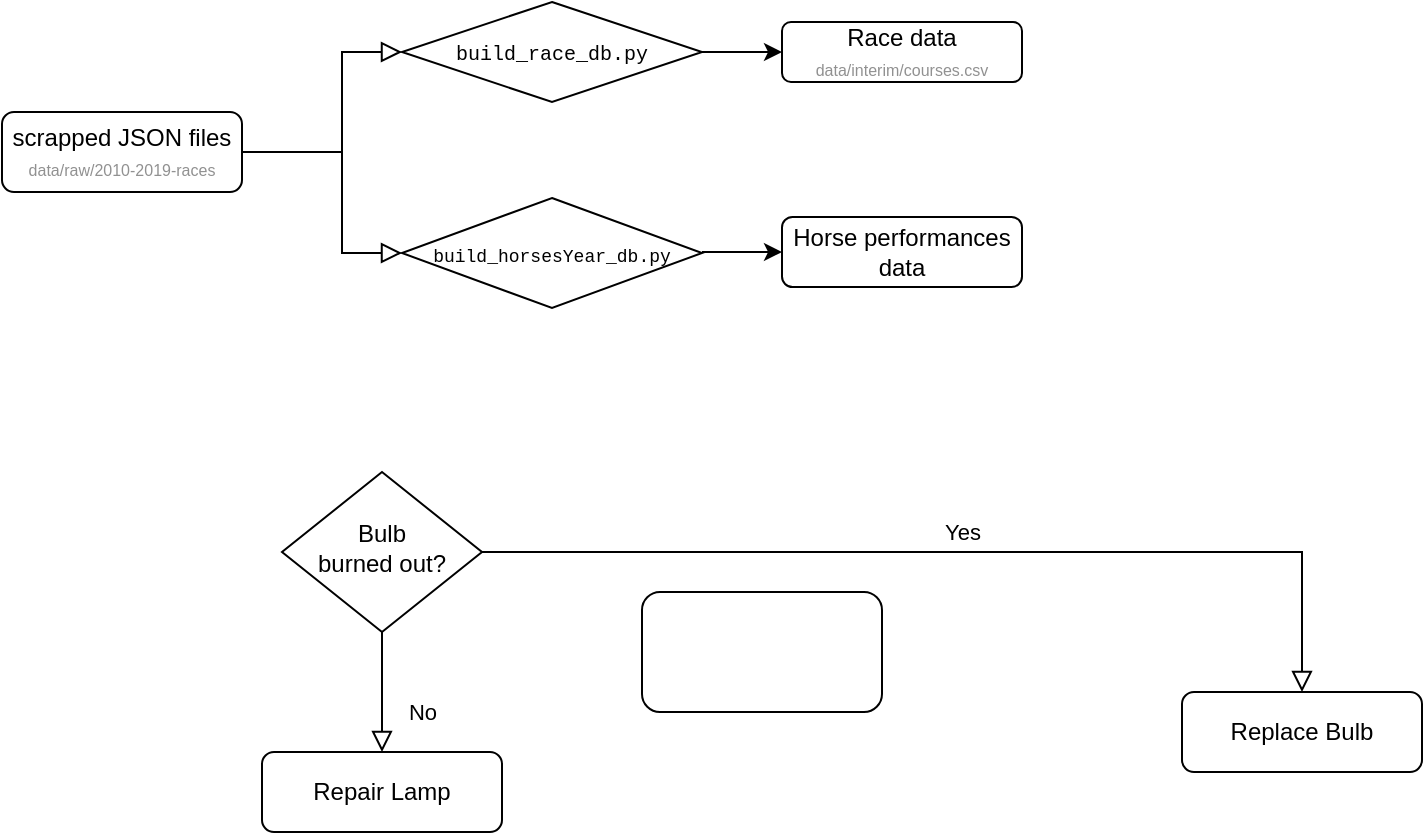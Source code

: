 <mxfile version="16.1.4" type="device"><diagram id="C5RBs43oDa-KdzZeNtuy" name="Page-1"><mxGraphModel dx="356" dy="747" grid="1" gridSize="10" guides="1" tooltips="1" connect="1" arrows="1" fold="1" page="1" pageScale="1" pageWidth="827" pageHeight="1169" math="0" shadow="0"><root><mxCell id="WIyWlLk6GJQsqaUBKTNV-0"/><mxCell id="WIyWlLk6GJQsqaUBKTNV-1" parent="WIyWlLk6GJQsqaUBKTNV-0"/><mxCell id="WIyWlLk6GJQsqaUBKTNV-2" value="" style="rounded=0;html=1;jettySize=auto;orthogonalLoop=1;fontSize=11;endArrow=block;endFill=0;endSize=8;strokeWidth=1;shadow=0;labelBackgroundColor=none;edgeStyle=orthogonalEdgeStyle;entryX=0;entryY=0.5;entryDx=0;entryDy=0;" parent="WIyWlLk6GJQsqaUBKTNV-1" source="WIyWlLk6GJQsqaUBKTNV-3" target="bjggAGLsgLPMt50CepYY-7" edge="1"><mxGeometry relative="1" as="geometry"><mxPoint x="240" y="80" as="targetPoint"/><Array as="points"><mxPoint x="200" y="130"/><mxPoint x="200" y="80"/></Array></mxGeometry></mxCell><mxCell id="WIyWlLk6GJQsqaUBKTNV-3" value="scrapped JSON files&lt;br&gt;&lt;span style=&quot;color: rgb(145 , 145 , 145) ; font-size: 8px&quot;&gt;data/raw/2010-2019-races&lt;/span&gt;" style="rounded=1;whiteSpace=wrap;html=1;fontSize=12;glass=0;strokeWidth=1;shadow=0;" parent="WIyWlLk6GJQsqaUBKTNV-1" vertex="1"><mxGeometry x="30" y="110" width="120" height="40" as="geometry"/></mxCell><mxCell id="WIyWlLk6GJQsqaUBKTNV-8" value="No" style="rounded=0;html=1;jettySize=auto;orthogonalLoop=1;fontSize=11;endArrow=block;endFill=0;endSize=8;strokeWidth=1;shadow=0;labelBackgroundColor=none;edgeStyle=orthogonalEdgeStyle;" parent="WIyWlLk6GJQsqaUBKTNV-1" source="WIyWlLk6GJQsqaUBKTNV-10" target="WIyWlLk6GJQsqaUBKTNV-11" edge="1"><mxGeometry x="0.333" y="20" relative="1" as="geometry"><mxPoint as="offset"/></mxGeometry></mxCell><mxCell id="WIyWlLk6GJQsqaUBKTNV-9" value="Yes" style="edgeStyle=orthogonalEdgeStyle;rounded=0;html=1;jettySize=auto;orthogonalLoop=1;fontSize=11;endArrow=block;endFill=0;endSize=8;strokeWidth=1;shadow=0;labelBackgroundColor=none;" parent="WIyWlLk6GJQsqaUBKTNV-1" source="WIyWlLk6GJQsqaUBKTNV-10" target="WIyWlLk6GJQsqaUBKTNV-12" edge="1"><mxGeometry y="10" relative="1" as="geometry"><mxPoint as="offset"/></mxGeometry></mxCell><mxCell id="WIyWlLk6GJQsqaUBKTNV-10" value="Bulb&lt;br&gt;burned out?" style="rhombus;whiteSpace=wrap;html=1;shadow=0;fontFamily=Helvetica;fontSize=12;align=center;strokeWidth=1;spacing=6;spacingTop=-4;" parent="WIyWlLk6GJQsqaUBKTNV-1" vertex="1"><mxGeometry x="170" y="290" width="100" height="80" as="geometry"/></mxCell><mxCell id="WIyWlLk6GJQsqaUBKTNV-11" value="Repair Lamp" style="rounded=1;whiteSpace=wrap;html=1;fontSize=12;glass=0;strokeWidth=1;shadow=0;" parent="WIyWlLk6GJQsqaUBKTNV-1" vertex="1"><mxGeometry x="160" y="430" width="120" height="40" as="geometry"/></mxCell><mxCell id="WIyWlLk6GJQsqaUBKTNV-12" value="Replace Bulb" style="rounded=1;whiteSpace=wrap;html=1;fontSize=12;glass=0;strokeWidth=1;shadow=0;" parent="WIyWlLk6GJQsqaUBKTNV-1" vertex="1"><mxGeometry x="620" y="400" width="120" height="40" as="geometry"/></mxCell><mxCell id="bjggAGLsgLPMt50CepYY-1" value="" style="rounded=0;html=1;jettySize=auto;orthogonalLoop=1;fontSize=11;endArrow=block;endFill=0;endSize=8;strokeWidth=1;shadow=0;labelBackgroundColor=none;edgeStyle=orthogonalEdgeStyle;exitX=1;exitY=0.5;exitDx=0;exitDy=0;entryX=0;entryY=0.5;entryDx=0;entryDy=0;" edge="1" parent="WIyWlLk6GJQsqaUBKTNV-1" source="WIyWlLk6GJQsqaUBKTNV-3" target="bjggAGLsgLPMt50CepYY-6"><mxGeometry relative="1" as="geometry"><mxPoint x="160" y="140" as="sourcePoint"/><mxPoint x="240" y="180" as="targetPoint"/><Array as="points"><mxPoint x="200" y="130"/><mxPoint x="200" y="181"/></Array></mxGeometry></mxCell><mxCell id="bjggAGLsgLPMt50CepYY-2" value="" style="rounded=1;whiteSpace=wrap;html=1;" vertex="1" parent="WIyWlLk6GJQsqaUBKTNV-1"><mxGeometry x="350" y="350" width="120" height="60" as="geometry"/></mxCell><mxCell id="bjggAGLsgLPMt50CepYY-3" value="Horse performances data" style="rounded=1;whiteSpace=wrap;html=1;" vertex="1" parent="WIyWlLk6GJQsqaUBKTNV-1"><mxGeometry x="420" y="162.5" width="120" height="35" as="geometry"/></mxCell><mxCell id="bjggAGLsgLPMt50CepYY-4" value="Race data&lt;br&gt;&lt;font style=&quot;font-size: 8px&quot; color=&quot;#919191&quot;&gt;data/interim/courses.csv&lt;/font&gt;" style="rounded=1;whiteSpace=wrap;html=1;" vertex="1" parent="WIyWlLk6GJQsqaUBKTNV-1"><mxGeometry x="420" y="65" width="120" height="30" as="geometry"/></mxCell><mxCell id="bjggAGLsgLPMt50CepYY-6" value="&lt;font style=&quot;font-size: 9px&quot; face=&quot;Courier New&quot;&gt;build_horsesYear_db.py&lt;/font&gt;" style="rhombus;whiteSpace=wrap;html=1;" vertex="1" parent="WIyWlLk6GJQsqaUBKTNV-1"><mxGeometry x="230" y="153" width="150" height="55" as="geometry"/></mxCell><mxCell id="bjggAGLsgLPMt50CepYY-7" value="&lt;font style=&quot;font-size: 10px&quot; face=&quot;Courier New&quot;&gt;build_race_db.py&lt;/font&gt;" style="rhombus;whiteSpace=wrap;html=1;" vertex="1" parent="WIyWlLk6GJQsqaUBKTNV-1"><mxGeometry x="230" y="55" width="150" height="50" as="geometry"/></mxCell><mxCell id="bjggAGLsgLPMt50CepYY-8" value="" style="endArrow=classic;html=1;rounded=0;fontSize=10;exitX=1;exitY=0.5;exitDx=0;exitDy=0;" edge="1" parent="WIyWlLk6GJQsqaUBKTNV-1" source="bjggAGLsgLPMt50CepYY-7"><mxGeometry width="50" height="50" relative="1" as="geometry"><mxPoint x="540" y="410" as="sourcePoint"/><mxPoint x="420" y="80" as="targetPoint"/></mxGeometry></mxCell><mxCell id="bjggAGLsgLPMt50CepYY-9" value="" style="endArrow=classic;html=1;rounded=0;fontSize=10;" edge="1" parent="WIyWlLk6GJQsqaUBKTNV-1"><mxGeometry width="50" height="50" relative="1" as="geometry"><mxPoint x="380" y="180" as="sourcePoint"/><mxPoint x="420" y="180" as="targetPoint"/></mxGeometry></mxCell></root></mxGraphModel></diagram></mxfile>